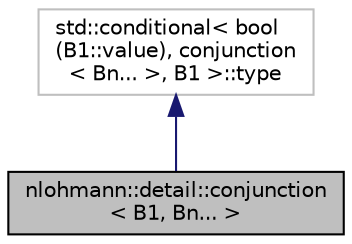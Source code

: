 digraph "nlohmann::detail::conjunction&lt; B1, Bn... &gt;"
{
 // LATEX_PDF_SIZE
  edge [fontname="Helvetica",fontsize="10",labelfontname="Helvetica",labelfontsize="10"];
  node [fontname="Helvetica",fontsize="10",shape=record];
  Node0 [label="nlohmann::detail::conjunction\l\< B1, Bn... \>",height=0.2,width=0.4,color="black", fillcolor="grey75", style="filled", fontcolor="black",tooltip=" "];
  Node1 -> Node0 [dir="back",color="midnightblue",fontsize="10",style="solid",fontname="Helvetica"];
  Node1 [label="std::conditional\< bool\l(B1::value), conjunction\l\< Bn... \>, B1 \>::type",height=0.2,width=0.4,color="grey75", fillcolor="white", style="filled",tooltip=" "];
}
